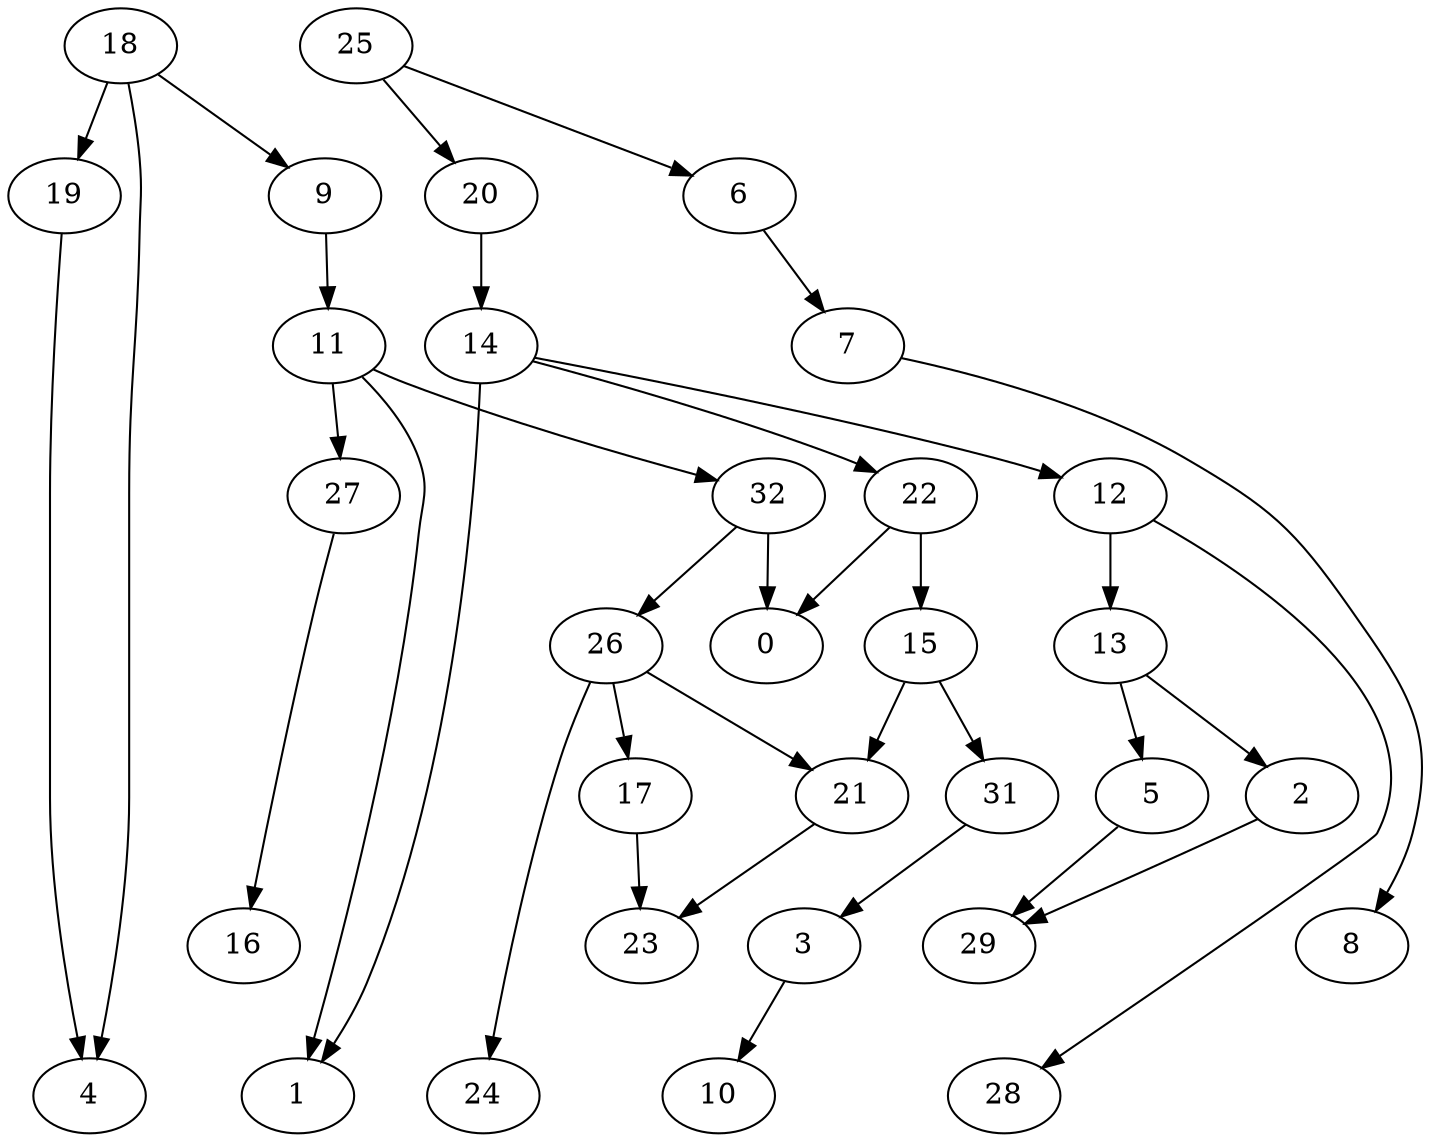 digraph G {
    2;
    29;
    3;
    10;
    5;
    6;
    7;
    8;
    9;
    11;
    1;
    27;
    32;
    16;
    0;
    26;
    21;
    17;
    24;
    23;
    12;
    13;
    28;
    14;
    22;
    15;
    31;
    18;
    19;
    4;
    20;
    25;
    2 -> 29 [weight=0];
    3 -> 10 [weight=0];
    5 -> 29 [weight=0];
    6 -> 7 [weight=0];
    7 -> 8 [weight=0];
    9 -> 11 [weight=0];
    11 -> 1 [weight=0];
    11 -> 27 [weight=0];
    11 -> 32 [weight=0];
    27 -> 16 [weight=0];
    32 -> 0 [weight=0];
    32 -> 26 [weight=0];
    26 -> 21 [weight=0];
    26 -> 17 [weight=0];
    26 -> 24 [weight=0];
    21 -> 23 [weight=0];
    17 -> 23 [weight=0];
    12 -> 13 [weight=1];
    12 -> 28 [weight=0];
    13 -> 2 [weight=0];
    13 -> 5 [weight=0];
    14 -> 1 [weight=0];
    14 -> 12 [weight=0];
    14 -> 22 [weight=0];
    22 -> 0 [weight=0];
    22 -> 15 [weight=1];
    15 -> 21 [weight=0];
    15 -> 31 [weight=0];
    31 -> 3 [weight=0];
    18 -> 9 [weight=0];
    18 -> 19 [weight=0];
    18 -> 4 [weight=0];
    19 -> 4 [weight=0];
    20 -> 14 [weight=1];
    25 -> 6 [weight=0];
    25 -> 20 [weight=0];
}
